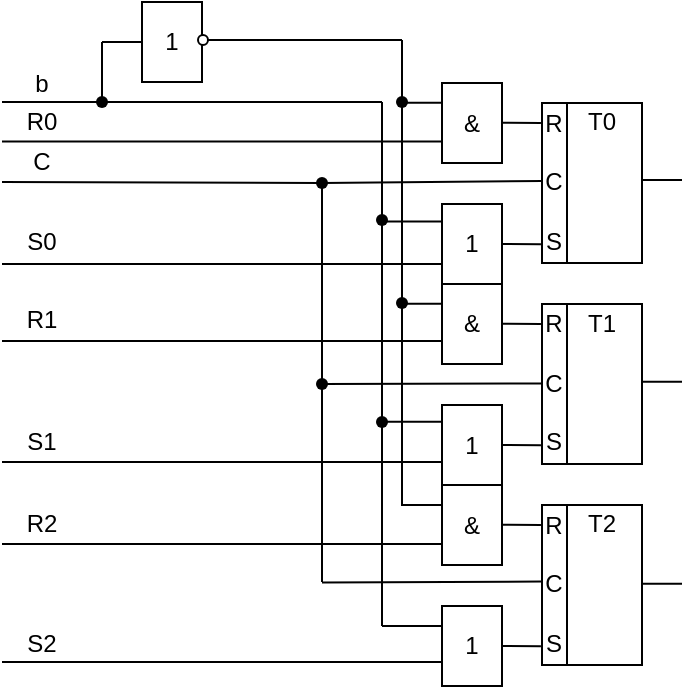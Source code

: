 <mxfile version="14.6.11" type="device"><diagram id="6rTT9G7XrdYnJIxg4RJ-" name="Page-1"><mxGraphModel dx="3275" dy="1933" grid="1" gridSize="10" guides="1" tooltips="1" connect="1" arrows="1" fold="1" page="1" pageScale="1" pageWidth="827" pageHeight="1169" math="0" shadow="0"><root><mxCell id="0"/><mxCell id="1" parent="0"/><mxCell id="FhcqN6bbAyKNYgnMqyNb-2" value="" style="rounded=0;whiteSpace=wrap;html=1;glass=0;" parent="1" vertex="1"><mxGeometry x="-1090" y="-959.5" width="50" height="80" as="geometry"/></mxCell><mxCell id="FhcqN6bbAyKNYgnMqyNb-3" value="" style="endArrow=none;html=1;entryX=0.25;entryY=0;entryDx=0;entryDy=0;exitX=0.25;exitY=1;exitDx=0;exitDy=0;" parent="1" source="FhcqN6bbAyKNYgnMqyNb-2" target="FhcqN6bbAyKNYgnMqyNb-2" edge="1"><mxGeometry width="50" height="50" relative="1" as="geometry"><mxPoint x="-1033" y="-936.5" as="sourcePoint"/><mxPoint x="-983" y="-986.5" as="targetPoint"/></mxGeometry></mxCell><mxCell id="-T7OmZm6fEf4eTsKaIt3-2" value="&amp;amp;" style="rounded=0;whiteSpace=wrap;html=1;glass=0;" vertex="1" parent="1"><mxGeometry x="-1140" y="-969.5" width="30" height="40" as="geometry"/></mxCell><mxCell id="-T7OmZm6fEf4eTsKaIt3-3" value="1" style="rounded=0;whiteSpace=wrap;html=1;glass=0;" vertex="1" parent="1"><mxGeometry x="-1140" y="-909" width="30" height="40" as="geometry"/></mxCell><mxCell id="-T7OmZm6fEf4eTsKaIt3-7" value="S" style="text;html=1;strokeColor=none;fillColor=none;align=center;verticalAlign=middle;whiteSpace=wrap;rounded=0;" vertex="1" parent="1"><mxGeometry x="-1088.23" y="-895.5" width="8.23" height="10" as="geometry"/></mxCell><mxCell id="-T7OmZm6fEf4eTsKaIt3-8" value="R" style="text;html=1;strokeColor=none;fillColor=none;align=center;verticalAlign=middle;whiteSpace=wrap;rounded=0;" vertex="1" parent="1"><mxGeometry x="-1088.23" y="-954.5" width="8.23" height="10" as="geometry"/></mxCell><mxCell id="-T7OmZm6fEf4eTsKaIt3-9" value="C" style="text;html=1;strokeColor=none;fillColor=none;align=center;verticalAlign=middle;whiteSpace=wrap;rounded=0;" vertex="1" parent="1"><mxGeometry x="-1088.23" y="-925" width="8.23" height="10" as="geometry"/></mxCell><mxCell id="-T7OmZm6fEf4eTsKaIt3-10" value="T0" style="text;html=1;strokeColor=none;fillColor=none;align=center;verticalAlign=middle;whiteSpace=wrap;rounded=0;" vertex="1" parent="1"><mxGeometry x="-1080" y="-959.5" width="40" height="19.5" as="geometry"/></mxCell><mxCell id="-T7OmZm6fEf4eTsKaIt3-11" value="" style="endArrow=none;html=1;entryX=-0.28;entryY=0.664;entryDx=0;entryDy=0;exitX=1;exitY=0.5;exitDx=0;exitDy=0;entryPerimeter=0;" edge="1" parent="1" source="-T7OmZm6fEf4eTsKaIt3-3" target="-T7OmZm6fEf4eTsKaIt3-7"><mxGeometry width="50" height="50" relative="1" as="geometry"><mxPoint x="-1080" y="-890" as="sourcePoint"/><mxPoint x="-1030" y="-940" as="targetPoint"/></mxGeometry></mxCell><mxCell id="-T7OmZm6fEf4eTsKaIt3-12" value="" style="endArrow=none;html=1;entryX=-0.28;entryY=0.664;entryDx=0;entryDy=0;exitX=1;exitY=0.5;exitDx=0;exitDy=0;entryPerimeter=0;" edge="1" parent="1"><mxGeometry width="50" height="50" relative="1" as="geometry"><mxPoint x="-1110" y="-949.62" as="sourcePoint"/><mxPoint x="-1090.534" y="-949.48" as="targetPoint"/></mxGeometry></mxCell><mxCell id="-T7OmZm6fEf4eTsKaIt3-13" value="" style="rounded=0;whiteSpace=wrap;html=1;glass=0;" vertex="1" parent="1"><mxGeometry x="-1090" y="-859" width="50" height="80" as="geometry"/></mxCell><mxCell id="-T7OmZm6fEf4eTsKaIt3-14" value="" style="endArrow=none;html=1;entryX=0.25;entryY=0;entryDx=0;entryDy=0;exitX=0.25;exitY=1;exitDx=0;exitDy=0;" edge="1" parent="1" source="-T7OmZm6fEf4eTsKaIt3-13" target="-T7OmZm6fEf4eTsKaIt3-13"><mxGeometry width="50" height="50" relative="1" as="geometry"><mxPoint x="-1033" y="-836" as="sourcePoint"/><mxPoint x="-983" y="-886" as="targetPoint"/></mxGeometry></mxCell><mxCell id="-T7OmZm6fEf4eTsKaIt3-15" value="&amp;amp;" style="rounded=0;whiteSpace=wrap;html=1;glass=0;" vertex="1" parent="1"><mxGeometry x="-1140" y="-869" width="30" height="40" as="geometry"/></mxCell><mxCell id="-T7OmZm6fEf4eTsKaIt3-16" value="1" style="rounded=0;whiteSpace=wrap;html=1;glass=0;" vertex="1" parent="1"><mxGeometry x="-1140" y="-808.5" width="30" height="40" as="geometry"/></mxCell><mxCell id="-T7OmZm6fEf4eTsKaIt3-17" value="S" style="text;html=1;strokeColor=none;fillColor=none;align=center;verticalAlign=middle;whiteSpace=wrap;rounded=0;" vertex="1" parent="1"><mxGeometry x="-1088.23" y="-795" width="8.23" height="10" as="geometry"/></mxCell><mxCell id="-T7OmZm6fEf4eTsKaIt3-18" value="R" style="text;html=1;strokeColor=none;fillColor=none;align=center;verticalAlign=middle;whiteSpace=wrap;rounded=0;" vertex="1" parent="1"><mxGeometry x="-1088.23" y="-854" width="8.23" height="10" as="geometry"/></mxCell><mxCell id="-T7OmZm6fEf4eTsKaIt3-19" value="C" style="text;html=1;strokeColor=none;fillColor=none;align=center;verticalAlign=middle;whiteSpace=wrap;rounded=0;" vertex="1" parent="1"><mxGeometry x="-1088.23" y="-824.5" width="8.23" height="10" as="geometry"/></mxCell><mxCell id="-T7OmZm6fEf4eTsKaIt3-20" value="T1" style="text;html=1;strokeColor=none;fillColor=none;align=center;verticalAlign=middle;whiteSpace=wrap;rounded=0;" vertex="1" parent="1"><mxGeometry x="-1080" y="-859" width="40" height="19.5" as="geometry"/></mxCell><mxCell id="-T7OmZm6fEf4eTsKaIt3-21" value="" style="endArrow=none;html=1;entryX=-0.28;entryY=0.664;entryDx=0;entryDy=0;exitX=1;exitY=0.5;exitDx=0;exitDy=0;entryPerimeter=0;" edge="1" parent="1" source="-T7OmZm6fEf4eTsKaIt3-16" target="-T7OmZm6fEf4eTsKaIt3-17"><mxGeometry width="50" height="50" relative="1" as="geometry"><mxPoint x="-1080" y="-789.5" as="sourcePoint"/><mxPoint x="-1030" y="-839.5" as="targetPoint"/></mxGeometry></mxCell><mxCell id="-T7OmZm6fEf4eTsKaIt3-22" value="" style="endArrow=none;html=1;entryX=-0.28;entryY=0.664;entryDx=0;entryDy=0;exitX=1;exitY=0.5;exitDx=0;exitDy=0;entryPerimeter=0;" edge="1" parent="1"><mxGeometry width="50" height="50" relative="1" as="geometry"><mxPoint x="-1110" y="-849.12" as="sourcePoint"/><mxPoint x="-1090.534" y="-848.98" as="targetPoint"/></mxGeometry></mxCell><mxCell id="-T7OmZm6fEf4eTsKaIt3-23" value="" style="rounded=0;whiteSpace=wrap;html=1;glass=0;" vertex="1" parent="1"><mxGeometry x="-1090" y="-758.5" width="50" height="80" as="geometry"/></mxCell><mxCell id="-T7OmZm6fEf4eTsKaIt3-24" value="" style="endArrow=none;html=1;entryX=0.25;entryY=0;entryDx=0;entryDy=0;exitX=0.25;exitY=1;exitDx=0;exitDy=0;" edge="1" parent="1" source="-T7OmZm6fEf4eTsKaIt3-23" target="-T7OmZm6fEf4eTsKaIt3-23"><mxGeometry width="50" height="50" relative="1" as="geometry"><mxPoint x="-1033" y="-735.5" as="sourcePoint"/><mxPoint x="-983" y="-785.5" as="targetPoint"/></mxGeometry></mxCell><mxCell id="-T7OmZm6fEf4eTsKaIt3-25" value="&amp;amp;" style="rounded=0;whiteSpace=wrap;html=1;glass=0;" vertex="1" parent="1"><mxGeometry x="-1140" y="-768.5" width="30" height="40" as="geometry"/></mxCell><mxCell id="-T7OmZm6fEf4eTsKaIt3-26" value="1" style="rounded=0;whiteSpace=wrap;html=1;glass=0;" vertex="1" parent="1"><mxGeometry x="-1140" y="-708" width="30" height="40" as="geometry"/></mxCell><mxCell id="-T7OmZm6fEf4eTsKaIt3-27" value="S" style="text;html=1;strokeColor=none;fillColor=none;align=center;verticalAlign=middle;whiteSpace=wrap;rounded=0;" vertex="1" parent="1"><mxGeometry x="-1088.23" y="-694.5" width="8.23" height="10" as="geometry"/></mxCell><mxCell id="-T7OmZm6fEf4eTsKaIt3-28" value="R" style="text;html=1;strokeColor=none;fillColor=none;align=center;verticalAlign=middle;whiteSpace=wrap;rounded=0;" vertex="1" parent="1"><mxGeometry x="-1088.23" y="-753.5" width="8.23" height="10" as="geometry"/></mxCell><mxCell id="-T7OmZm6fEf4eTsKaIt3-29" value="C" style="text;html=1;strokeColor=none;fillColor=none;align=center;verticalAlign=middle;whiteSpace=wrap;rounded=0;" vertex="1" parent="1"><mxGeometry x="-1088.23" y="-724" width="8.23" height="10" as="geometry"/></mxCell><mxCell id="-T7OmZm6fEf4eTsKaIt3-30" value="T2" style="text;html=1;strokeColor=none;fillColor=none;align=center;verticalAlign=middle;whiteSpace=wrap;rounded=0;" vertex="1" parent="1"><mxGeometry x="-1080" y="-758.5" width="40" height="19.5" as="geometry"/></mxCell><mxCell id="-T7OmZm6fEf4eTsKaIt3-31" value="" style="endArrow=none;html=1;entryX=-0.28;entryY=0.664;entryDx=0;entryDy=0;exitX=1;exitY=0.5;exitDx=0;exitDy=0;entryPerimeter=0;" edge="1" parent="1" source="-T7OmZm6fEf4eTsKaIt3-26" target="-T7OmZm6fEf4eTsKaIt3-27"><mxGeometry width="50" height="50" relative="1" as="geometry"><mxPoint x="-1080" y="-689" as="sourcePoint"/><mxPoint x="-1030" y="-739" as="targetPoint"/></mxGeometry></mxCell><mxCell id="-T7OmZm6fEf4eTsKaIt3-32" value="" style="endArrow=none;html=1;entryX=-0.28;entryY=0.664;entryDx=0;entryDy=0;exitX=1;exitY=0.5;exitDx=0;exitDy=0;entryPerimeter=0;" edge="1" parent="1"><mxGeometry width="50" height="50" relative="1" as="geometry"><mxPoint x="-1110" y="-748.62" as="sourcePoint"/><mxPoint x="-1090.534" y="-748.48" as="targetPoint"/></mxGeometry></mxCell><mxCell id="-T7OmZm6fEf4eTsKaIt3-33" value="1" style="rounded=0;whiteSpace=wrap;html=1;glass=0;" vertex="1" parent="1"><mxGeometry x="-1290" y="-1010" width="30" height="40" as="geometry"/></mxCell><mxCell id="-T7OmZm6fEf4eTsKaIt3-34" value="" style="ellipse;whiteSpace=wrap;html=1;aspect=fixed;rounded=0;glass=0;" vertex="1" parent="1"><mxGeometry x="-1262" y="-993.5" width="5" height="5" as="geometry"/></mxCell><mxCell id="-T7OmZm6fEf4eTsKaIt3-35" value="" style="endArrow=none;html=1;entryX=0;entryY=0.25;entryDx=0;entryDy=0;" edge="1" parent="1" target="-T7OmZm6fEf4eTsKaIt3-26"><mxGeometry width="50" height="50" relative="1" as="geometry"><mxPoint x="-1170" y="-698" as="sourcePoint"/><mxPoint x="-1148" y="-703" as="targetPoint"/></mxGeometry></mxCell><mxCell id="-T7OmZm6fEf4eTsKaIt3-37" value="" style="endArrow=none;html=1;entryX=0;entryY=0.25;entryDx=0;entryDy=0;" edge="1" parent="1"><mxGeometry width="50" height="50" relative="1" as="geometry"><mxPoint x="-1170" y="-800.14" as="sourcePoint"/><mxPoint x="-1140" y="-800.14" as="targetPoint"/></mxGeometry></mxCell><mxCell id="-T7OmZm6fEf4eTsKaIt3-38" value="" style="endArrow=none;html=1;entryX=0;entryY=0.25;entryDx=0;entryDy=0;" edge="1" parent="1"><mxGeometry width="50" height="50" relative="1" as="geometry"><mxPoint x="-1170" y="-900.28" as="sourcePoint"/><mxPoint x="-1140" y="-900.28" as="targetPoint"/></mxGeometry></mxCell><mxCell id="-T7OmZm6fEf4eTsKaIt3-39" value="" style="shape=waypoint;sketch=0;size=6;pointerEvents=1;points=[];fillColor=none;resizable=0;rotatable=0;perimeter=centerPerimeter;snapToPoint=1;rounded=0;glass=0;strokeColor=#000000;" vertex="1" parent="1"><mxGeometry x="-1190" y="-820" width="40" height="40" as="geometry"/></mxCell><mxCell id="-T7OmZm6fEf4eTsKaIt3-41" value="" style="shape=waypoint;sketch=0;size=6;pointerEvents=1;points=[];fillColor=none;resizable=0;rotatable=0;perimeter=centerPerimeter;snapToPoint=1;rounded=0;glass=0;strokeColor=#000000;" vertex="1" parent="1"><mxGeometry x="-1190" y="-921" width="40" height="40" as="geometry"/></mxCell><mxCell id="-T7OmZm6fEf4eTsKaIt3-42" value="" style="endArrow=none;html=1;" edge="1" parent="1" target="-T7OmZm6fEf4eTsKaIt3-39"><mxGeometry width="50" height="50" relative="1" as="geometry"><mxPoint x="-1170" y="-698" as="sourcePoint"/><mxPoint x="-1060" y="-870" as="targetPoint"/></mxGeometry></mxCell><mxCell id="-T7OmZm6fEf4eTsKaIt3-43" value="" style="endArrow=none;html=1;" edge="1" parent="1" target="-T7OmZm6fEf4eTsKaIt3-41"><mxGeometry width="50" height="50" relative="1" as="geometry"><mxPoint x="-1170" y="-800" as="sourcePoint"/><mxPoint x="-1060" y="-750" as="targetPoint"/></mxGeometry></mxCell><mxCell id="-T7OmZm6fEf4eTsKaIt3-44" value="" style="endArrow=none;html=1;startArrow=none;" edge="1" parent="1" source="-T7OmZm6fEf4eTsKaIt3-47"><mxGeometry width="50" height="50" relative="1" as="geometry"><mxPoint x="-1360" y="-960" as="sourcePoint"/><mxPoint x="-1170" y="-960" as="targetPoint"/></mxGeometry></mxCell><mxCell id="-T7OmZm6fEf4eTsKaIt3-45" value="" style="endArrow=none;html=1;" edge="1" parent="1" source="-T7OmZm6fEf4eTsKaIt3-41"><mxGeometry width="50" height="50" relative="1" as="geometry"><mxPoint x="-1150" y="-930" as="sourcePoint"/><mxPoint x="-1170" y="-960" as="targetPoint"/></mxGeometry></mxCell><mxCell id="-T7OmZm6fEf4eTsKaIt3-47" value="" style="shape=waypoint;sketch=0;size=6;pointerEvents=1;points=[];fillColor=none;resizable=0;rotatable=0;perimeter=centerPerimeter;snapToPoint=1;rounded=0;glass=0;strokeColor=#000000;" vertex="1" parent="1"><mxGeometry x="-1330" y="-980" width="40" height="40" as="geometry"/></mxCell><mxCell id="-T7OmZm6fEf4eTsKaIt3-48" value="" style="endArrow=none;html=1;" edge="1" parent="1" target="-T7OmZm6fEf4eTsKaIt3-47"><mxGeometry width="50" height="50" relative="1" as="geometry"><mxPoint x="-1360" y="-960" as="sourcePoint"/><mxPoint x="-1170" y="-960" as="targetPoint"/></mxGeometry></mxCell><mxCell id="-T7OmZm6fEf4eTsKaIt3-49" value="" style="endArrow=none;html=1;" edge="1" parent="1" source="-T7OmZm6fEf4eTsKaIt3-47"><mxGeometry width="50" height="50" relative="1" as="geometry"><mxPoint x="-1270" y="-950" as="sourcePoint"/><mxPoint x="-1310" y="-990" as="targetPoint"/></mxGeometry></mxCell><mxCell id="-T7OmZm6fEf4eTsKaIt3-50" value="" style="endArrow=none;html=1;entryX=0;entryY=0.5;entryDx=0;entryDy=0;" edge="1" parent="1" target="-T7OmZm6fEf4eTsKaIt3-33"><mxGeometry width="50" height="50" relative="1" as="geometry"><mxPoint x="-1310" y="-990" as="sourcePoint"/><mxPoint x="-1220" y="-1000" as="targetPoint"/></mxGeometry></mxCell><mxCell id="-T7OmZm6fEf4eTsKaIt3-52" value="" style="endArrow=none;html=1;" edge="1" parent="1"><mxGeometry width="50" height="50" relative="1" as="geometry"><mxPoint x="-1160" y="-959.63" as="sourcePoint"/><mxPoint x="-1140" y="-959.63" as="targetPoint"/></mxGeometry></mxCell><mxCell id="-T7OmZm6fEf4eTsKaIt3-53" value="" style="endArrow=none;html=1;" edge="1" parent="1"><mxGeometry width="50" height="50" relative="1" as="geometry"><mxPoint x="-1160" y="-859.16" as="sourcePoint"/><mxPoint x="-1140" y="-859.16" as="targetPoint"/></mxGeometry></mxCell><mxCell id="-T7OmZm6fEf4eTsKaIt3-55" value="" style="endArrow=none;html=1;" edge="1" parent="1"><mxGeometry width="50" height="50" relative="1" as="geometry"><mxPoint x="-1160" y="-758.5" as="sourcePoint"/><mxPoint x="-1140" y="-758.5" as="targetPoint"/></mxGeometry></mxCell><mxCell id="-T7OmZm6fEf4eTsKaIt3-56" value="" style="shape=waypoint;sketch=0;size=6;pointerEvents=1;points=[];fillColor=none;resizable=0;rotatable=0;perimeter=centerPerimeter;snapToPoint=1;rounded=0;glass=0;strokeColor=#000000;" vertex="1" parent="1"><mxGeometry x="-1180" y="-879.5" width="40" height="40" as="geometry"/></mxCell><mxCell id="-T7OmZm6fEf4eTsKaIt3-57" value="" style="shape=waypoint;sketch=0;size=6;pointerEvents=1;points=[];fillColor=none;resizable=0;rotatable=0;perimeter=centerPerimeter;snapToPoint=1;rounded=0;glass=0;strokeColor=#000000;" vertex="1" parent="1"><mxGeometry x="-1180" y="-980" width="40" height="40" as="geometry"/></mxCell><mxCell id="-T7OmZm6fEf4eTsKaIt3-58" value="" style="endArrow=none;html=1;" edge="1" parent="1" source="-T7OmZm6fEf4eTsKaIt3-56" target="-T7OmZm6fEf4eTsKaIt3-57"><mxGeometry width="50" height="50" relative="1" as="geometry"><mxPoint x="-1190" y="-890" as="sourcePoint"/><mxPoint x="-1140" y="-940" as="targetPoint"/></mxGeometry></mxCell><mxCell id="-T7OmZm6fEf4eTsKaIt3-59" value="" style="endArrow=none;html=1;" edge="1" parent="1"><mxGeometry width="50" height="50" relative="1" as="geometry"><mxPoint x="-1160" y="-758" as="sourcePoint"/><mxPoint x="-1160" y="-857.5" as="targetPoint"/></mxGeometry></mxCell><mxCell id="-T7OmZm6fEf4eTsKaIt3-60" value="" style="endArrow=none;html=1;exitX=1;exitY=0.5;exitDx=0;exitDy=0;" edge="1" parent="1" source="-T7OmZm6fEf4eTsKaIt3-34"><mxGeometry width="50" height="50" relative="1" as="geometry"><mxPoint x="-1190" y="-950" as="sourcePoint"/><mxPoint x="-1160" y="-991" as="targetPoint"/></mxGeometry></mxCell><mxCell id="-T7OmZm6fEf4eTsKaIt3-61" value="" style="endArrow=none;html=1;" edge="1" parent="1"><mxGeometry width="50" height="50" relative="1" as="geometry"><mxPoint x="-1160" y="-961" as="sourcePoint"/><mxPoint x="-1160" y="-991" as="targetPoint"/></mxGeometry></mxCell><mxCell id="-T7OmZm6fEf4eTsKaIt3-62" value="" style="endArrow=none;html=1;entryX=0;entryY=0.5;entryDx=0;entryDy=0;startArrow=none;" edge="1" parent="1" source="-T7OmZm6fEf4eTsKaIt3-66"><mxGeometry width="50" height="50" relative="1" as="geometry"><mxPoint x="-1360" y="-920" as="sourcePoint"/><mxPoint x="-1090" y="-920.5" as="targetPoint"/></mxGeometry></mxCell><mxCell id="-T7OmZm6fEf4eTsKaIt3-63" value="" style="endArrow=none;html=1;entryX=0;entryY=0.5;entryDx=0;entryDy=0;" edge="1" parent="1"><mxGeometry width="50" height="50" relative="1" as="geometry"><mxPoint x="-1200" y="-819" as="sourcePoint"/><mxPoint x="-1090" y="-819.25" as="targetPoint"/></mxGeometry></mxCell><mxCell id="-T7OmZm6fEf4eTsKaIt3-64" value="" style="endArrow=none;html=1;entryX=0;entryY=0.5;entryDx=0;entryDy=0;" edge="1" parent="1"><mxGeometry width="50" height="50" relative="1" as="geometry"><mxPoint x="-1200" y="-719.75" as="sourcePoint"/><mxPoint x="-1090" y="-720.25" as="targetPoint"/></mxGeometry></mxCell><mxCell id="-T7OmZm6fEf4eTsKaIt3-65" value="" style="endArrow=none;html=1;startArrow=none;" edge="1" parent="1" source="-T7OmZm6fEf4eTsKaIt3-68"><mxGeometry width="50" height="50" relative="1" as="geometry"><mxPoint x="-1200" y="-720" as="sourcePoint"/><mxPoint x="-1200" y="-920" as="targetPoint"/></mxGeometry></mxCell><mxCell id="-T7OmZm6fEf4eTsKaIt3-66" value="" style="shape=waypoint;sketch=0;size=6;pointerEvents=1;points=[];fillColor=none;resizable=0;rotatable=0;perimeter=centerPerimeter;snapToPoint=1;rounded=0;glass=0;strokeColor=#000000;" vertex="1" parent="1"><mxGeometry x="-1220" y="-939.5" width="40" height="40" as="geometry"/></mxCell><mxCell id="-T7OmZm6fEf4eTsKaIt3-67" value="" style="endArrow=none;html=1;entryDx=0;entryDy=0;" edge="1" parent="1" target="-T7OmZm6fEf4eTsKaIt3-66"><mxGeometry width="50" height="50" relative="1" as="geometry"><mxPoint x="-1360" y="-920" as="sourcePoint"/><mxPoint x="-1090" y="-920.5" as="targetPoint"/></mxGeometry></mxCell><mxCell id="-T7OmZm6fEf4eTsKaIt3-68" value="" style="shape=waypoint;sketch=0;size=6;pointerEvents=1;points=[];fillColor=none;resizable=0;rotatable=0;perimeter=centerPerimeter;snapToPoint=1;rounded=0;glass=0;strokeColor=#000000;" vertex="1" parent="1"><mxGeometry x="-1220" y="-839" width="40" height="40" as="geometry"/></mxCell><mxCell id="-T7OmZm6fEf4eTsKaIt3-69" value="" style="endArrow=none;html=1;" edge="1" parent="1" target="-T7OmZm6fEf4eTsKaIt3-68"><mxGeometry width="50" height="50" relative="1" as="geometry"><mxPoint x="-1200" y="-720" as="sourcePoint"/><mxPoint x="-1200" y="-920" as="targetPoint"/></mxGeometry></mxCell><mxCell id="-T7OmZm6fEf4eTsKaIt3-70" value="" style="endArrow=none;html=1;exitX=0;exitY=0.75;exitDx=0;exitDy=0;" edge="1" parent="1" source="-T7OmZm6fEf4eTsKaIt3-3"><mxGeometry width="50" height="50" relative="1" as="geometry"><mxPoint x="-1215" y="-773" as="sourcePoint"/><mxPoint x="-1360" y="-879" as="targetPoint"/></mxGeometry></mxCell><mxCell id="-T7OmZm6fEf4eTsKaIt3-71" value="" style="endArrow=none;html=1;exitX=0;exitY=0.75;exitDx=0;exitDy=0;" edge="1" parent="1"><mxGeometry width="50" height="50" relative="1" as="geometry"><mxPoint x="-1140" y="-840.5" as="sourcePoint"/><mxPoint x="-1360" y="-840.5" as="targetPoint"/></mxGeometry></mxCell><mxCell id="-T7OmZm6fEf4eTsKaIt3-72" value="" style="endArrow=none;html=1;exitX=0;exitY=0.75;exitDx=0;exitDy=0;" edge="1" parent="1"><mxGeometry width="50" height="50" relative="1" as="geometry"><mxPoint x="-1140" y="-940.19" as="sourcePoint"/><mxPoint x="-1360" y="-940.19" as="targetPoint"/></mxGeometry></mxCell><mxCell id="-T7OmZm6fEf4eTsKaIt3-73" value="" style="endArrow=none;html=1;exitX=0;exitY=0.75;exitDx=0;exitDy=0;" edge="1" parent="1"><mxGeometry width="50" height="50" relative="1" as="geometry"><mxPoint x="-1140" y="-780" as="sourcePoint"/><mxPoint x="-1360" y="-780" as="targetPoint"/></mxGeometry></mxCell><mxCell id="-T7OmZm6fEf4eTsKaIt3-74" value="" style="endArrow=none;html=1;exitX=0;exitY=0.75;exitDx=0;exitDy=0;" edge="1" parent="1"><mxGeometry width="50" height="50" relative="1" as="geometry"><mxPoint x="-1140" y="-739" as="sourcePoint"/><mxPoint x="-1360" y="-739" as="targetPoint"/></mxGeometry></mxCell><mxCell id="-T7OmZm6fEf4eTsKaIt3-75" value="" style="endArrow=none;html=1;exitX=0;exitY=0.75;exitDx=0;exitDy=0;" edge="1" parent="1"><mxGeometry width="50" height="50" relative="1" as="geometry"><mxPoint x="-1140" y="-680" as="sourcePoint"/><mxPoint x="-1360" y="-680" as="targetPoint"/></mxGeometry></mxCell><mxCell id="-T7OmZm6fEf4eTsKaIt3-76" value="b" style="text;html=1;strokeColor=none;fillColor=none;align=center;verticalAlign=middle;whiteSpace=wrap;rounded=0;" vertex="1" parent="1"><mxGeometry x="-1360" y="-979.5" width="40" height="20" as="geometry"/></mxCell><mxCell id="-T7OmZm6fEf4eTsKaIt3-78" value="R0" style="text;html=1;strokeColor=none;fillColor=none;align=center;verticalAlign=middle;whiteSpace=wrap;rounded=0;" vertex="1" parent="1"><mxGeometry x="-1360" y="-960" width="40" height="20" as="geometry"/></mxCell><mxCell id="-T7OmZm6fEf4eTsKaIt3-79" value="C" style="text;html=1;strokeColor=none;fillColor=none;align=center;verticalAlign=middle;whiteSpace=wrap;rounded=0;" vertex="1" parent="1"><mxGeometry x="-1360" y="-940" width="40" height="20" as="geometry"/></mxCell><mxCell id="-T7OmZm6fEf4eTsKaIt3-80" value="S0" style="text;html=1;strokeColor=none;fillColor=none;align=center;verticalAlign=middle;whiteSpace=wrap;rounded=0;" vertex="1" parent="1"><mxGeometry x="-1360" y="-900" width="40" height="20" as="geometry"/></mxCell><mxCell id="-T7OmZm6fEf4eTsKaIt3-81" value="R1" style="text;html=1;strokeColor=none;fillColor=none;align=center;verticalAlign=middle;whiteSpace=wrap;rounded=0;" vertex="1" parent="1"><mxGeometry x="-1360" y="-861" width="40" height="20" as="geometry"/></mxCell><mxCell id="-T7OmZm6fEf4eTsKaIt3-82" value="S1" style="text;html=1;strokeColor=none;fillColor=none;align=center;verticalAlign=middle;whiteSpace=wrap;rounded=0;" vertex="1" parent="1"><mxGeometry x="-1360" y="-800" width="40" height="20" as="geometry"/></mxCell><mxCell id="-T7OmZm6fEf4eTsKaIt3-83" value="R2" style="text;html=1;strokeColor=none;fillColor=none;align=center;verticalAlign=middle;whiteSpace=wrap;rounded=0;" vertex="1" parent="1"><mxGeometry x="-1360" y="-759" width="40" height="20" as="geometry"/></mxCell><mxCell id="-T7OmZm6fEf4eTsKaIt3-84" value="S2" style="text;html=1;strokeColor=none;fillColor=none;align=center;verticalAlign=middle;whiteSpace=wrap;rounded=0;" vertex="1" parent="1"><mxGeometry x="-1360" y="-699.5" width="40" height="20" as="geometry"/></mxCell><mxCell id="-T7OmZm6fEf4eTsKaIt3-86" value="" style="endArrow=none;html=1;" edge="1" parent="1"><mxGeometry width="50" height="50" relative="1" as="geometry"><mxPoint x="-1040" y="-820.13" as="sourcePoint"/><mxPoint x="-1020" y="-820.13" as="targetPoint"/></mxGeometry></mxCell><mxCell id="-T7OmZm6fEf4eTsKaIt3-87" value="" style="endArrow=none;html=1;" edge="1" parent="1"><mxGeometry width="50" height="50" relative="1" as="geometry"><mxPoint x="-1040" y="-921.0" as="sourcePoint"/><mxPoint x="-1020" y="-921.0" as="targetPoint"/></mxGeometry></mxCell><mxCell id="-T7OmZm6fEf4eTsKaIt3-88" value="" style="endArrow=none;html=1;" edge="1" parent="1"><mxGeometry width="50" height="50" relative="1" as="geometry"><mxPoint x="-1040" y="-719.07" as="sourcePoint"/><mxPoint x="-1020" y="-719.07" as="targetPoint"/></mxGeometry></mxCell></root></mxGraphModel></diagram></mxfile>